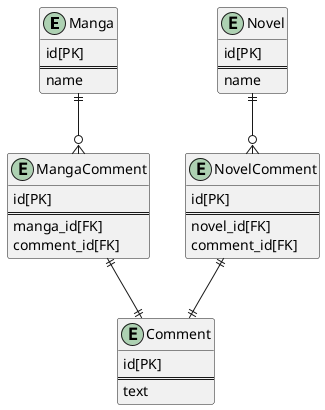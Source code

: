 @startuml
entity "Manga" {
  id[PK]
  ==
  name
}

entity "Novel" {
  id[PK]
  ==
  name
}

entity "Comment" {
  id[PK]
  ==
  text
}

entity "MangaComment" {
  id[PK]
  ==
  manga_id[FK]
  comment_id[FK]
}

entity "NovelComment" {
  id[PK]
  ==
  novel_id[FK]
  comment_id[FK]
}

Manga ||--o{ MangaComment
Novel ||--o{ NovelComment
MangaComment ||--|| Comment
NovelComment ||--|| Comment
@enduml